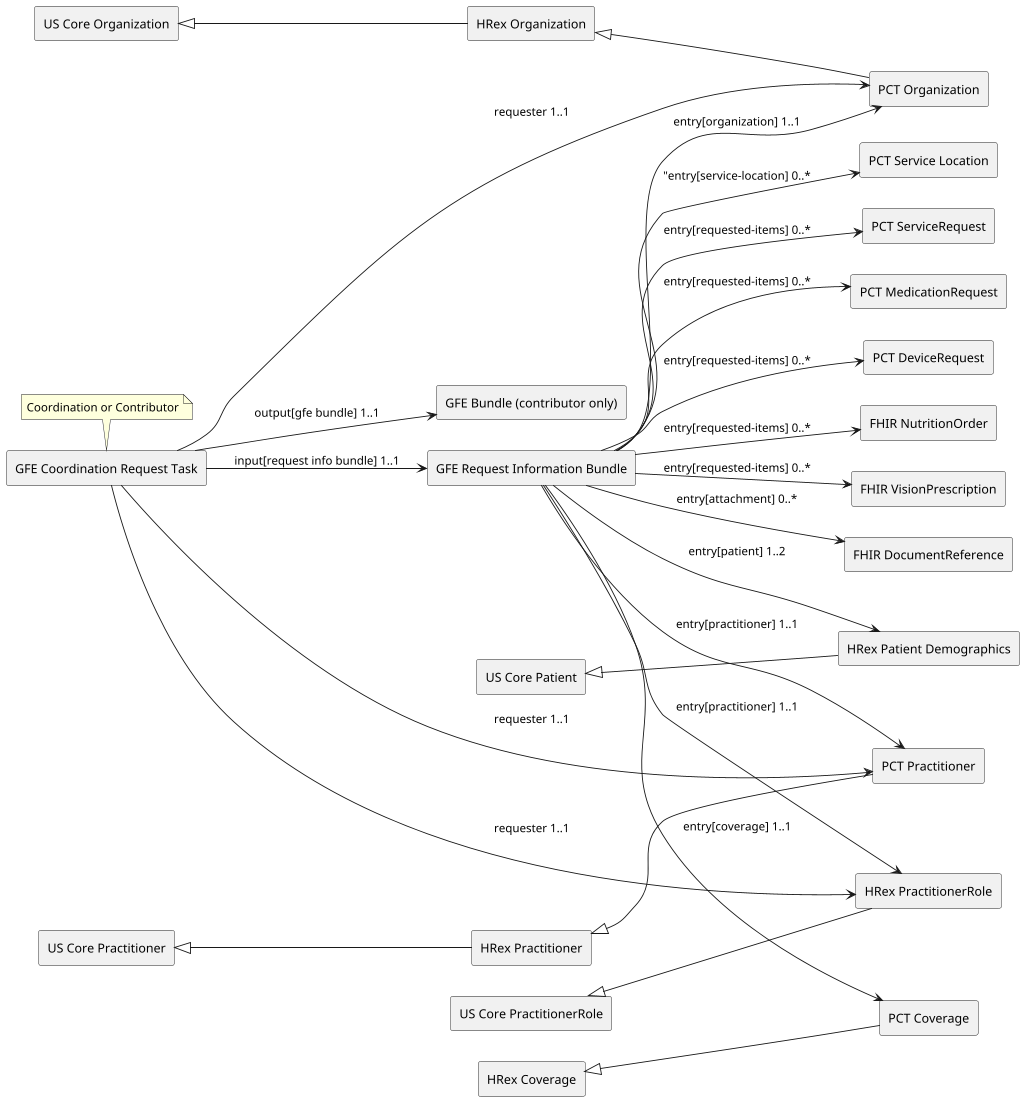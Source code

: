 @startuml
' TODO Make Sure the diagram matches the latest profiles
    left to right direction
    scale 1024 width
    agent "PCT Organization" as pctorganization
    agent "HRex Organization" as hrexorganization
    agent "US Core Organization" as uscoreorganization
    agent "PCT Practitioner" as pctpractitioner
    agent "HRex Practitioner" as hrexpractitioner
    agent "HRex PractitionerRole" as hrexpractitionerrole
    agent "US Core Practitioner" as uscorepractitioner
    agent "US Core PractitionerRole" as uscorepractitionerrole
    agent "PCT Coverage" as pctcoverage
    agent "HRex Coverage" as hrexcoverage
    agent "US Core Patient" as uscorepatient
    agent "HRex Patient Demographics" as hrexpatient
    agent "GFE Bundle (contributor only)" as gfebundle
    agent "GFE Request Information Bundle" as gferequestinfo
    agent "PCT Service Location" as pctservicelocation
    agent "PCT ServiceRequest" as pctservicerequest
    agent "PCT MedicationRequest" as pctmedicationrequest
    agent "PCT DeviceRequest" as pctdevicerequest
    agent "FHIR NutritionOrder" as nutritionOrder
    agent "FHIR VisionPrescription" as visionprescription
    agent "FHIR DocumentReference" as documentreference
    agent "GFE Coordination Request Task" as gfetask
	note top: Coordination or Contributor

    hrexcoverage <|-- pctcoverage
    uscorepatient <|-- hrexpatient
    uscorepractitioner <|-- hrexpractitioner
    uscorepractitionerrole <|-- hrexpractitionerrole
    hrexpractitioner <|-- pctpractitioner
    uscoreorganization <|-- hrexorganization
    hrexorganization <|-- pctorganization
    
    
    gfetask --> pctpractitioner: "requester 1..1"
    gfetask --> hrexpractitionerrole: "requester 1..1"
    gfetask --> pctorganization: "requester 1..1"
    gfetask --> gferequestinfo: "input[request info bundle] 1..1"
    gfetask --> gfebundle: "output[gfe bundle] 1..1"
    

    
	gferequestinfo --> hrexpatient: "entry[patient] 1..2"
	gferequestinfo --> pctcoverage: "entry[coverage] 1..1"
    gferequestinfo --> pctservicelocation : "entry[service-location] 0..*
    gferequestinfo --> pctorganization: "entry[organization] 1..1"
    gferequestinfo --> pctpractitioner: "entry[practitioner] 1..1"
    gferequestinfo --> hrexpractitionerrole: "entry[practitioner] 1..1"

    gferequestinfo --> pctservicerequest: "entry[requested-items] 0..*"
    gferequestinfo --> pctmedicationrequest: "entry[requested-items] 0..*"
    gferequestinfo --> pctdevicerequest: "entry[requested-items] 0..*"
    gferequestinfo --> nutritionOrder: "entry[requested-items] 0..*"
    gferequestinfo --> visionprescription: "entry[requested-items] 0..*"
    gferequestinfo --> documentreference: "entry[attachment] 0..*"
@enduml
